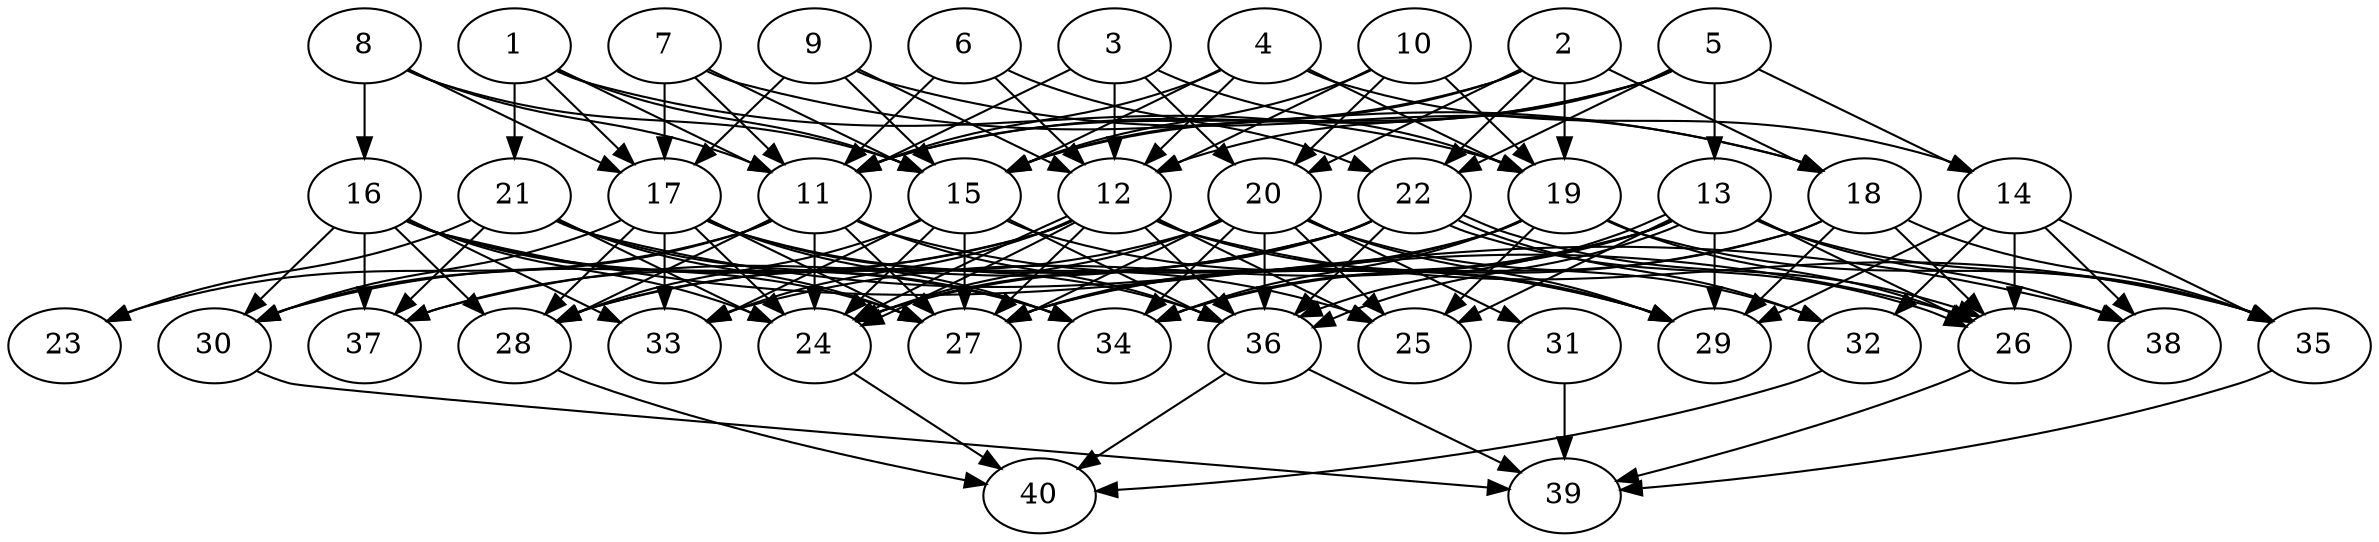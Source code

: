 // DAG automatically generated by daggen at Thu Oct  3 14:06:49 2019
// ./daggen --dot -n 40 --ccr 0.3 --fat 0.7 --regular 0.7 --density 0.9 --mindata 5242880 --maxdata 52428800 
digraph G {
  1 [size="45332480", alpha="0.17", expect_size="13599744"] 
  1 -> 11 [size ="13599744"]
  1 -> 15 [size ="13599744"]
  1 -> 17 [size ="13599744"]
  1 -> 19 [size ="13599744"]
  1 -> 21 [size ="13599744"]
  2 [size="98382507", alpha="0.08", expect_size="29514752"] 
  2 -> 11 [size ="29514752"]
  2 -> 15 [size ="29514752"]
  2 -> 18 [size ="29514752"]
  2 -> 19 [size ="29514752"]
  2 -> 20 [size ="29514752"]
  2 -> 22 [size ="29514752"]
  3 [size="63720107", alpha="0.11", expect_size="19116032"] 
  3 -> 11 [size ="19116032"]
  3 -> 12 [size ="19116032"]
  3 -> 19 [size ="19116032"]
  3 -> 20 [size ="19116032"]
  4 [size="94115840", alpha="0.12", expect_size="28234752"] 
  4 -> 11 [size ="28234752"]
  4 -> 12 [size ="28234752"]
  4 -> 14 [size ="28234752"]
  4 -> 15 [size ="28234752"]
  4 -> 19 [size ="28234752"]
  5 [size="151111680", alpha="0.03", expect_size="45333504"] 
  5 -> 11 [size ="45333504"]
  5 -> 12 [size ="45333504"]
  5 -> 13 [size ="45333504"]
  5 -> 14 [size ="45333504"]
  5 -> 15 [size ="45333504"]
  5 -> 22 [size ="45333504"]
  6 [size="87456427", alpha="0.16", expect_size="26236928"] 
  6 -> 11 [size ="26236928"]
  6 -> 12 [size ="26236928"]
  6 -> 22 [size ="26236928"]
  7 [size="114517333", alpha="0.17", expect_size="34355200"] 
  7 -> 11 [size ="34355200"]
  7 -> 15 [size ="34355200"]
  7 -> 17 [size ="34355200"]
  7 -> 18 [size ="34355200"]
  8 [size="119244800", alpha="0.09", expect_size="35773440"] 
  8 -> 11 [size ="35773440"]
  8 -> 15 [size ="35773440"]
  8 -> 16 [size ="35773440"]
  8 -> 17 [size ="35773440"]
  9 [size="35645440", alpha="0.01", expect_size="10693632"] 
  9 -> 12 [size ="10693632"]
  9 -> 15 [size ="10693632"]
  9 -> 17 [size ="10693632"]
  9 -> 18 [size ="10693632"]
  10 [size="64764587", alpha="0.01", expect_size="19429376"] 
  10 -> 12 [size ="19429376"]
  10 -> 15 [size ="19429376"]
  10 -> 19 [size ="19429376"]
  10 -> 20 [size ="19429376"]
  11 [size="170161493", alpha="0.05", expect_size="51048448"] 
  11 -> 23 [size ="51048448"]
  11 -> 24 [size ="51048448"]
  11 -> 27 [size ="51048448"]
  11 -> 28 [size ="51048448"]
  11 -> 29 [size ="51048448"]
  11 -> 30 [size ="51048448"]
  11 -> 36 [size ="51048448"]
  12 [size="147712000", alpha="0.05", expect_size="44313600"] 
  12 -> 24 [size ="44313600"]
  12 -> 24 [size ="44313600"]
  12 -> 25 [size ="44313600"]
  12 -> 27 [size ="44313600"]
  12 -> 29 [size ="44313600"]
  12 -> 30 [size ="44313600"]
  12 -> 33 [size ="44313600"]
  12 -> 35 [size ="44313600"]
  12 -> 36 [size ="44313600"]
  12 -> 37 [size ="44313600"]
  13 [size="52763307", alpha="0.03", expect_size="15828992"] 
  13 -> 25 [size ="15828992"]
  13 -> 26 [size ="15828992"]
  13 -> 27 [size ="15828992"]
  13 -> 29 [size ="15828992"]
  13 -> 33 [size ="15828992"]
  13 -> 34 [size ="15828992"]
  13 -> 35 [size ="15828992"]
  13 -> 36 [size ="15828992"]
  13 -> 36 [size ="15828992"]
  13 -> 38 [size ="15828992"]
  14 [size="139533653", alpha="0.03", expect_size="41860096"] 
  14 -> 26 [size ="41860096"]
  14 -> 29 [size ="41860096"]
  14 -> 32 [size ="41860096"]
  14 -> 35 [size ="41860096"]
  14 -> 38 [size ="41860096"]
  15 [size="79104000", alpha="0.08", expect_size="23731200"] 
  15 -> 24 [size ="23731200"]
  15 -> 27 [size ="23731200"]
  15 -> 28 [size ="23731200"]
  15 -> 29 [size ="23731200"]
  15 -> 33 [size ="23731200"]
  15 -> 36 [size ="23731200"]
  16 [size="102150827", alpha="0.04", expect_size="30645248"] 
  16 -> 24 [size ="30645248"]
  16 -> 27 [size ="30645248"]
  16 -> 28 [size ="30645248"]
  16 -> 30 [size ="30645248"]
  16 -> 33 [size ="30645248"]
  16 -> 34 [size ="30645248"]
  16 -> 37 [size ="30645248"]
  16 -> 38 [size ="30645248"]
  17 [size="73615360", alpha="0.03", expect_size="22084608"] 
  17 -> 24 [size ="22084608"]
  17 -> 25 [size ="22084608"]
  17 -> 27 [size ="22084608"]
  17 -> 28 [size ="22084608"]
  17 -> 30 [size ="22084608"]
  17 -> 33 [size ="22084608"]
  17 -> 34 [size ="22084608"]
  17 -> 36 [size ="22084608"]
  18 [size="48148480", alpha="0.20", expect_size="14444544"] 
  18 -> 26 [size ="14444544"]
  18 -> 27 [size ="14444544"]
  18 -> 29 [size ="14444544"]
  18 -> 34 [size ="14444544"]
  18 -> 35 [size ="14444544"]
  19 [size="117640533", alpha="0.12", expect_size="35292160"] 
  19 -> 24 [size ="35292160"]
  19 -> 25 [size ="35292160"]
  19 -> 26 [size ="35292160"]
  19 -> 27 [size ="35292160"]
  19 -> 34 [size ="35292160"]
  19 -> 35 [size ="35292160"]
  20 [size="126880427", alpha="0.13", expect_size="38064128"] 
  20 -> 24 [size ="38064128"]
  20 -> 25 [size ="38064128"]
  20 -> 27 [size ="38064128"]
  20 -> 28 [size ="38064128"]
  20 -> 29 [size ="38064128"]
  20 -> 31 [size ="38064128"]
  20 -> 32 [size ="38064128"]
  20 -> 34 [size ="38064128"]
  20 -> 36 [size ="38064128"]
  21 [size="135191893", alpha="0.17", expect_size="40557568"] 
  21 -> 23 [size ="40557568"]
  21 -> 24 [size ="40557568"]
  21 -> 26 [size ="40557568"]
  21 -> 27 [size ="40557568"]
  21 -> 34 [size ="40557568"]
  21 -> 37 [size ="40557568"]
  22 [size="170881707", alpha="0.12", expect_size="51264512"] 
  22 -> 24 [size ="51264512"]
  22 -> 26 [size ="51264512"]
  22 -> 26 [size ="51264512"]
  22 -> 28 [size ="51264512"]
  22 -> 32 [size ="51264512"]
  22 -> 36 [size ="51264512"]
  22 -> 37 [size ="51264512"]
  23 [size="52660907", alpha="0.13", expect_size="15798272"] 
  24 [size="79851520", alpha="0.03", expect_size="23955456"] 
  24 -> 40 [size ="23955456"]
  25 [size="99734187", alpha="0.11", expect_size="29920256"] 
  26 [size="162570240", alpha="0.07", expect_size="48771072"] 
  26 -> 39 [size ="48771072"]
  27 [size="39468373", alpha="0.16", expect_size="11840512"] 
  28 [size="59436373", alpha="0.18", expect_size="17830912"] 
  28 -> 40 [size ="17830912"]
  29 [size="56333653", alpha="0.01", expect_size="16900096"] 
  30 [size="149411840", alpha="0.11", expect_size="44823552"] 
  30 -> 39 [size ="44823552"]
  31 [size="93095253", alpha="0.01", expect_size="27928576"] 
  31 -> 39 [size ="27928576"]
  32 [size="72533333", alpha="0.07", expect_size="21760000"] 
  32 -> 40 [size ="21760000"]
  33 [size="168628907", alpha="0.17", expect_size="50588672"] 
  34 [size="113056427", alpha="0.03", expect_size="33916928"] 
  35 [size="139745280", alpha="0.17", expect_size="41923584"] 
  35 -> 39 [size ="41923584"]
  36 [size="67758080", alpha="0.01", expect_size="20327424"] 
  36 -> 39 [size ="20327424"]
  36 -> 40 [size ="20327424"]
  37 [size="124364800", alpha="0.13", expect_size="37309440"] 
  38 [size="92030293", alpha="0.09", expect_size="27609088"] 
  39 [size="72529920", alpha="0.17", expect_size="21758976"] 
  40 [size="84036267", alpha="0.19", expect_size="25210880"] 
}
